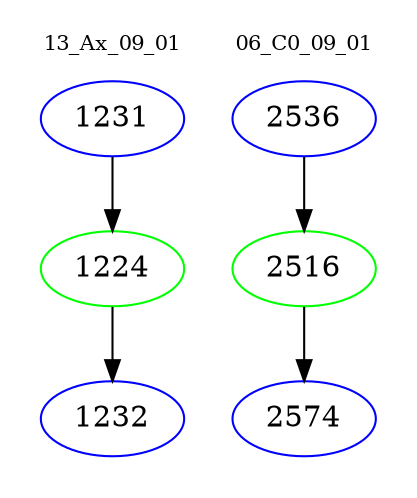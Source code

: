 digraph{
subgraph cluster_0 {
color = white
label = "13_Ax_09_01";
fontsize=10;
T0_1231 [label="1231", color="blue"]
T0_1231 -> T0_1224 [color="black"]
T0_1224 [label="1224", color="green"]
T0_1224 -> T0_1232 [color="black"]
T0_1232 [label="1232", color="blue"]
}
subgraph cluster_1 {
color = white
label = "06_C0_09_01";
fontsize=10;
T1_2536 [label="2536", color="blue"]
T1_2536 -> T1_2516 [color="black"]
T1_2516 [label="2516", color="green"]
T1_2516 -> T1_2574 [color="black"]
T1_2574 [label="2574", color="blue"]
}
}
